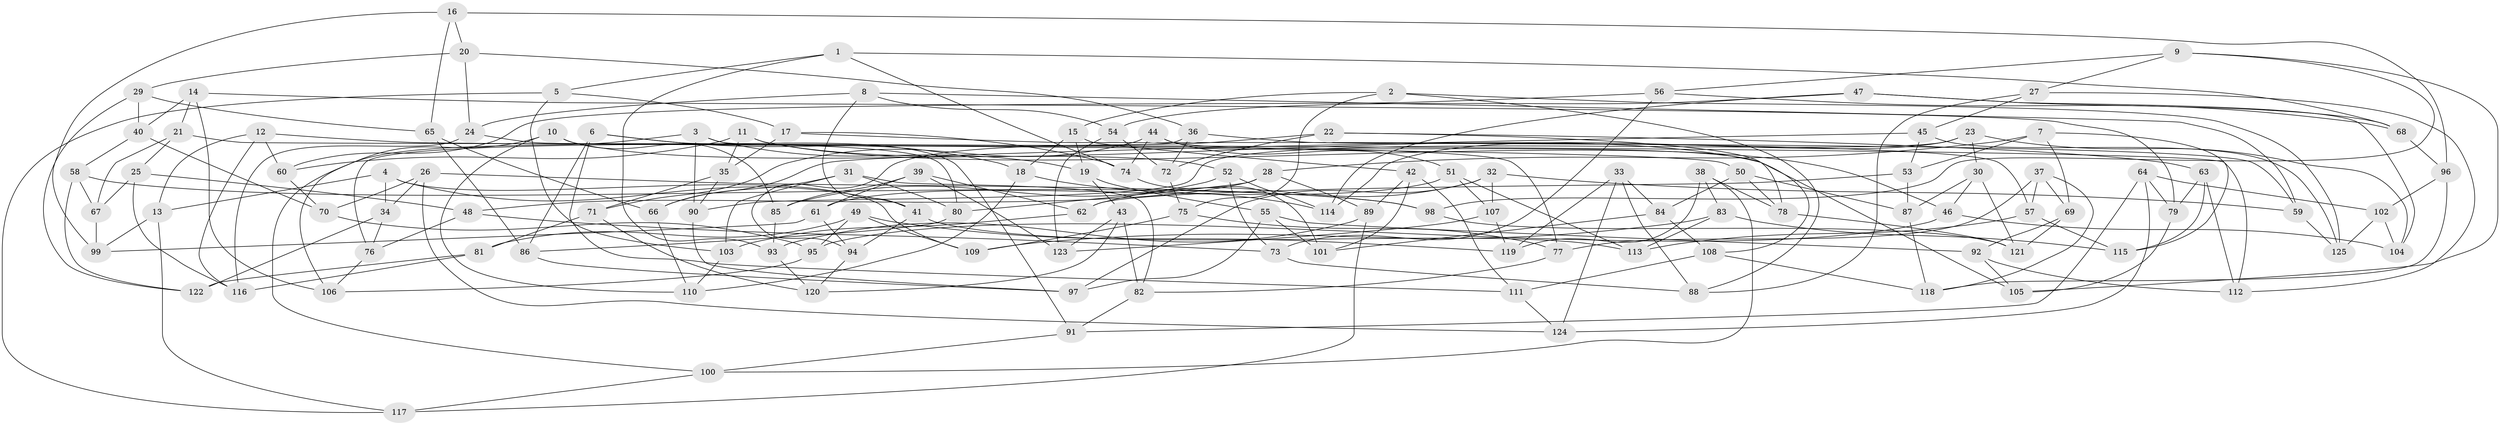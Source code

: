 // Generated by graph-tools (version 1.1) at 2025/03/03/09/25 03:03:08]
// undirected, 125 vertices, 250 edges
graph export_dot {
graph [start="1"]
  node [color=gray90,style=filled];
  1;
  2;
  3;
  4;
  5;
  6;
  7;
  8;
  9;
  10;
  11;
  12;
  13;
  14;
  15;
  16;
  17;
  18;
  19;
  20;
  21;
  22;
  23;
  24;
  25;
  26;
  27;
  28;
  29;
  30;
  31;
  32;
  33;
  34;
  35;
  36;
  37;
  38;
  39;
  40;
  41;
  42;
  43;
  44;
  45;
  46;
  47;
  48;
  49;
  50;
  51;
  52;
  53;
  54;
  55;
  56;
  57;
  58;
  59;
  60;
  61;
  62;
  63;
  64;
  65;
  66;
  67;
  68;
  69;
  70;
  71;
  72;
  73;
  74;
  75;
  76;
  77;
  78;
  79;
  80;
  81;
  82;
  83;
  84;
  85;
  86;
  87;
  88;
  89;
  90;
  91;
  92;
  93;
  94;
  95;
  96;
  97;
  98;
  99;
  100;
  101;
  102;
  103;
  104;
  105;
  106;
  107;
  108;
  109;
  110;
  111;
  112;
  113;
  114;
  115;
  116;
  117;
  118;
  119;
  120;
  121;
  122;
  123;
  124;
  125;
  1 -- 74;
  1 -- 5;
  1 -- 68;
  1 -- 93;
  2 -- 125;
  2 -- 88;
  2 -- 15;
  2 -- 75;
  3 -- 90;
  3 -- 77;
  3 -- 19;
  3 -- 100;
  4 -- 13;
  4 -- 109;
  4 -- 34;
  4 -- 41;
  5 -- 117;
  5 -- 103;
  5 -- 17;
  6 -- 91;
  6 -- 111;
  6 -- 18;
  6 -- 86;
  7 -- 69;
  7 -- 28;
  7 -- 53;
  7 -- 115;
  8 -- 54;
  8 -- 24;
  8 -- 41;
  8 -- 59;
  9 -- 56;
  9 -- 105;
  9 -- 98;
  9 -- 27;
  10 -- 52;
  10 -- 85;
  10 -- 106;
  10 -- 110;
  11 -- 60;
  11 -- 46;
  11 -- 35;
  11 -- 105;
  12 -- 60;
  12 -- 13;
  12 -- 116;
  12 -- 50;
  13 -- 117;
  13 -- 99;
  14 -- 106;
  14 -- 40;
  14 -- 21;
  14 -- 79;
  15 -- 42;
  15 -- 18;
  15 -- 19;
  16 -- 96;
  16 -- 20;
  16 -- 99;
  16 -- 65;
  17 -- 35;
  17 -- 57;
  17 -- 74;
  18 -- 110;
  18 -- 114;
  19 -- 55;
  19 -- 43;
  20 -- 29;
  20 -- 24;
  20 -- 36;
  21 -- 25;
  21 -- 112;
  21 -- 67;
  22 -- 63;
  22 -- 78;
  22 -- 72;
  22 -- 94;
  23 -- 30;
  23 -- 114;
  23 -- 104;
  23 -- 90;
  24 -- 80;
  24 -- 116;
  25 -- 48;
  25 -- 116;
  25 -- 67;
  26 -- 124;
  26 -- 98;
  26 -- 70;
  26 -- 34;
  27 -- 112;
  27 -- 45;
  27 -- 88;
  28 -- 89;
  28 -- 80;
  28 -- 48;
  29 -- 40;
  29 -- 65;
  29 -- 122;
  30 -- 87;
  30 -- 121;
  30 -- 46;
  31 -- 103;
  31 -- 80;
  31 -- 66;
  31 -- 82;
  32 -- 97;
  32 -- 59;
  32 -- 62;
  32 -- 107;
  33 -- 119;
  33 -- 88;
  33 -- 84;
  33 -- 124;
  34 -- 122;
  34 -- 76;
  35 -- 90;
  35 -- 71;
  36 -- 59;
  36 -- 72;
  36 -- 76;
  37 -- 118;
  37 -- 57;
  37 -- 77;
  37 -- 69;
  38 -- 119;
  38 -- 83;
  38 -- 78;
  38 -- 100;
  39 -- 61;
  39 -- 85;
  39 -- 123;
  39 -- 62;
  40 -- 58;
  40 -- 70;
  41 -- 94;
  41 -- 113;
  42 -- 111;
  42 -- 89;
  42 -- 101;
  43 -- 123;
  43 -- 82;
  43 -- 120;
  44 -- 51;
  44 -- 71;
  44 -- 108;
  44 -- 74;
  45 -- 125;
  45 -- 53;
  45 -- 66;
  46 -- 104;
  46 -- 95;
  47 -- 54;
  47 -- 104;
  47 -- 68;
  47 -- 114;
  48 -- 73;
  48 -- 76;
  49 -- 109;
  49 -- 95;
  49 -- 119;
  49 -- 81;
  50 -- 78;
  50 -- 84;
  50 -- 87;
  51 -- 107;
  51 -- 113;
  51 -- 61;
  52 -- 114;
  52 -- 73;
  52 -- 85;
  53 -- 62;
  53 -- 87;
  54 -- 72;
  54 -- 123;
  55 -- 97;
  55 -- 101;
  55 -- 92;
  56 -- 73;
  56 -- 68;
  56 -- 60;
  57 -- 115;
  57 -- 113;
  58 -- 67;
  58 -- 122;
  58 -- 98;
  59 -- 125;
  60 -- 70;
  61 -- 99;
  61 -- 94;
  62 -- 103;
  63 -- 112;
  63 -- 115;
  63 -- 79;
  64 -- 79;
  64 -- 124;
  64 -- 102;
  64 -- 91;
  65 -- 66;
  65 -- 86;
  66 -- 110;
  67 -- 99;
  68 -- 96;
  69 -- 121;
  69 -- 92;
  70 -- 95;
  71 -- 120;
  71 -- 81;
  72 -- 75;
  73 -- 88;
  74 -- 101;
  75 -- 109;
  75 -- 77;
  76 -- 106;
  77 -- 82;
  78 -- 121;
  79 -- 105;
  80 -- 86;
  81 -- 116;
  81 -- 122;
  82 -- 91;
  83 -- 113;
  83 -- 115;
  83 -- 109;
  84 -- 108;
  84 -- 101;
  85 -- 93;
  86 -- 97;
  87 -- 118;
  89 -- 117;
  89 -- 93;
  90 -- 97;
  91 -- 100;
  92 -- 112;
  92 -- 105;
  93 -- 120;
  94 -- 120;
  95 -- 106;
  96 -- 102;
  96 -- 118;
  98 -- 121;
  100 -- 117;
  102 -- 104;
  102 -- 125;
  103 -- 110;
  107 -- 119;
  107 -- 123;
  108 -- 111;
  108 -- 118;
  111 -- 124;
}

